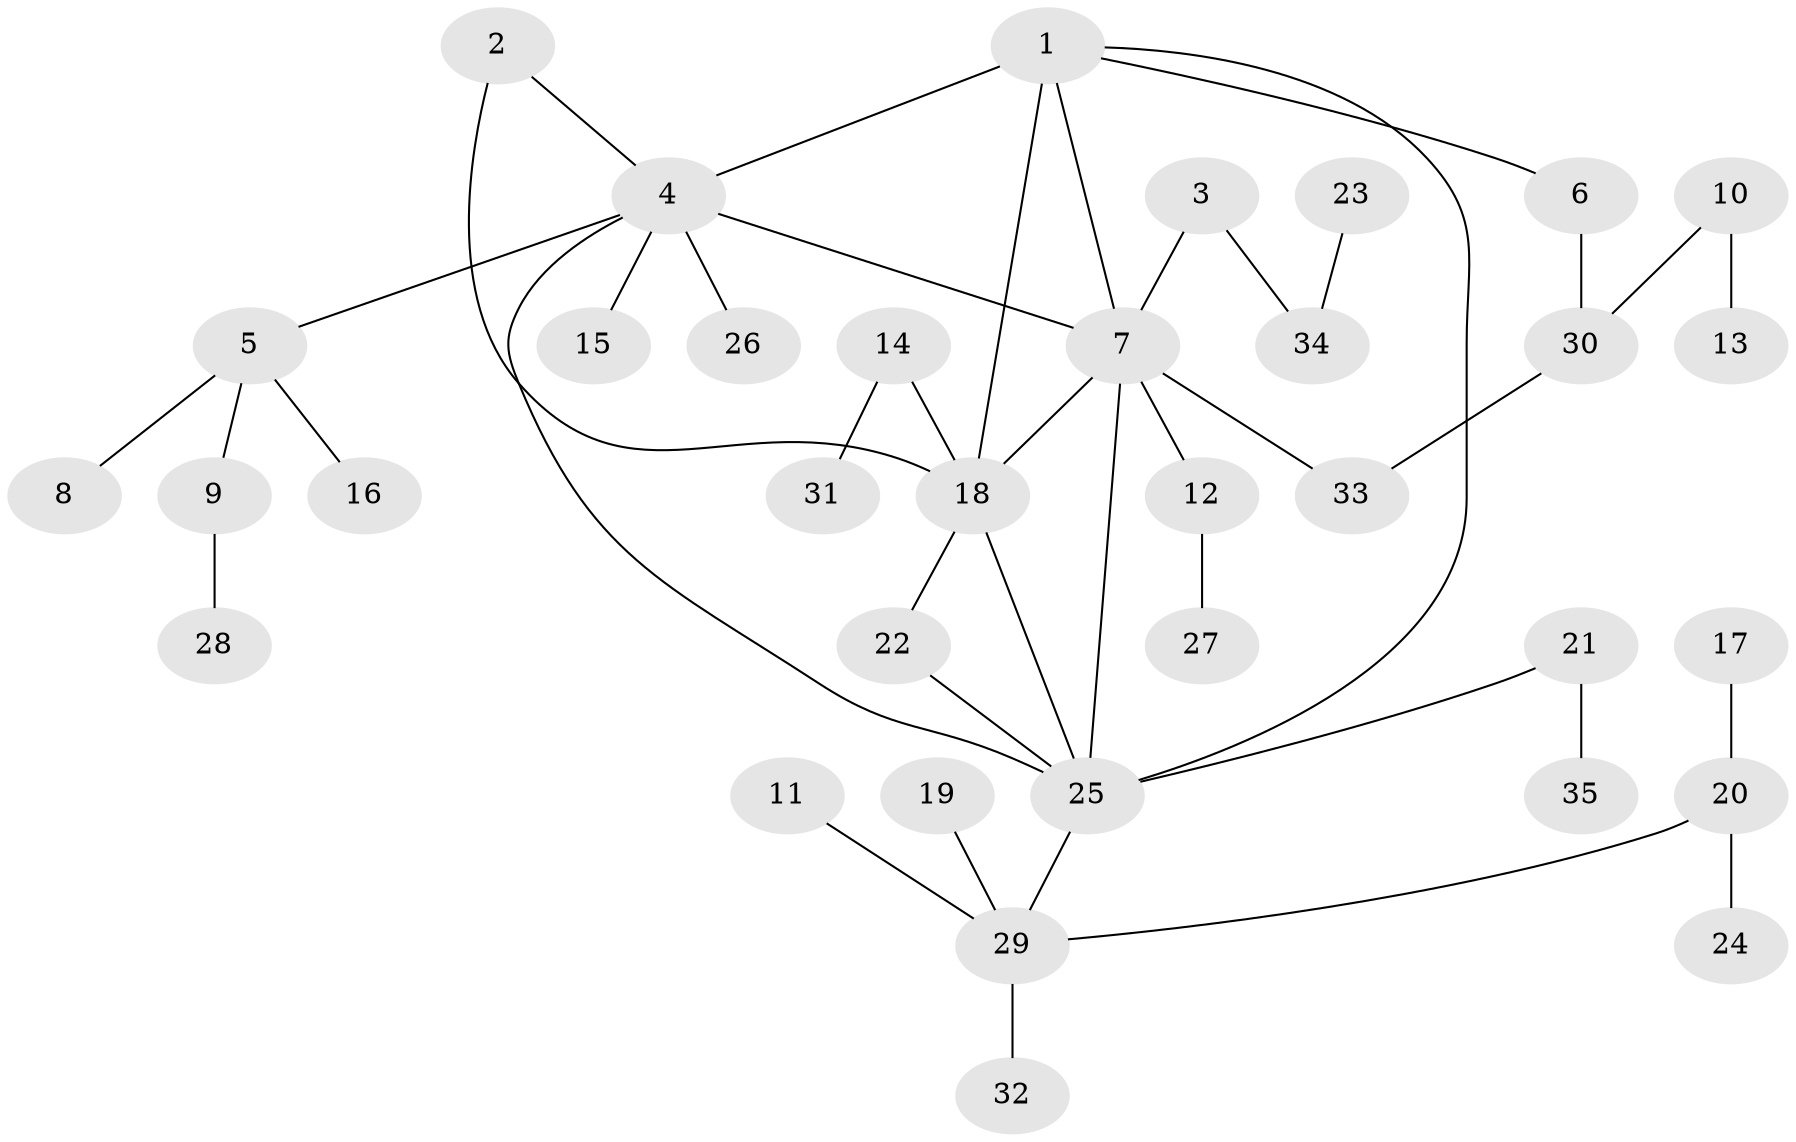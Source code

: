 // original degree distribution, {6: 0.04, 7: 0.04, 3: 0.1, 8: 0.04, 2: 0.22, 4: 0.06, 1: 0.5}
// Generated by graph-tools (version 1.1) at 2025/37/03/04/25 23:37:34]
// undirected, 35 vertices, 42 edges
graph export_dot {
  node [color=gray90,style=filled];
  1;
  2;
  3;
  4;
  5;
  6;
  7;
  8;
  9;
  10;
  11;
  12;
  13;
  14;
  15;
  16;
  17;
  18;
  19;
  20;
  21;
  22;
  23;
  24;
  25;
  26;
  27;
  28;
  29;
  30;
  31;
  32;
  33;
  34;
  35;
  1 -- 4 [weight=2.0];
  1 -- 6 [weight=1.0];
  1 -- 7 [weight=1.0];
  1 -- 18 [weight=1.0];
  1 -- 25 [weight=1.0];
  2 -- 4 [weight=1.0];
  2 -- 18 [weight=1.0];
  3 -- 7 [weight=1.0];
  3 -- 34 [weight=1.0];
  4 -- 5 [weight=1.0];
  4 -- 7 [weight=1.0];
  4 -- 15 [weight=1.0];
  4 -- 25 [weight=1.0];
  4 -- 26 [weight=1.0];
  5 -- 8 [weight=1.0];
  5 -- 9 [weight=1.0];
  5 -- 16 [weight=1.0];
  6 -- 30 [weight=1.0];
  7 -- 12 [weight=1.0];
  7 -- 18 [weight=1.0];
  7 -- 25 [weight=1.0];
  7 -- 33 [weight=1.0];
  9 -- 28 [weight=1.0];
  10 -- 13 [weight=1.0];
  10 -- 30 [weight=1.0];
  11 -- 29 [weight=1.0];
  12 -- 27 [weight=1.0];
  14 -- 18 [weight=1.0];
  14 -- 31 [weight=1.0];
  17 -- 20 [weight=1.0];
  18 -- 22 [weight=1.0];
  18 -- 25 [weight=1.0];
  19 -- 29 [weight=1.0];
  20 -- 24 [weight=1.0];
  20 -- 29 [weight=1.0];
  21 -- 25 [weight=1.0];
  21 -- 35 [weight=1.0];
  22 -- 25 [weight=1.0];
  23 -- 34 [weight=1.0];
  25 -- 29 [weight=1.0];
  29 -- 32 [weight=1.0];
  30 -- 33 [weight=1.0];
}
